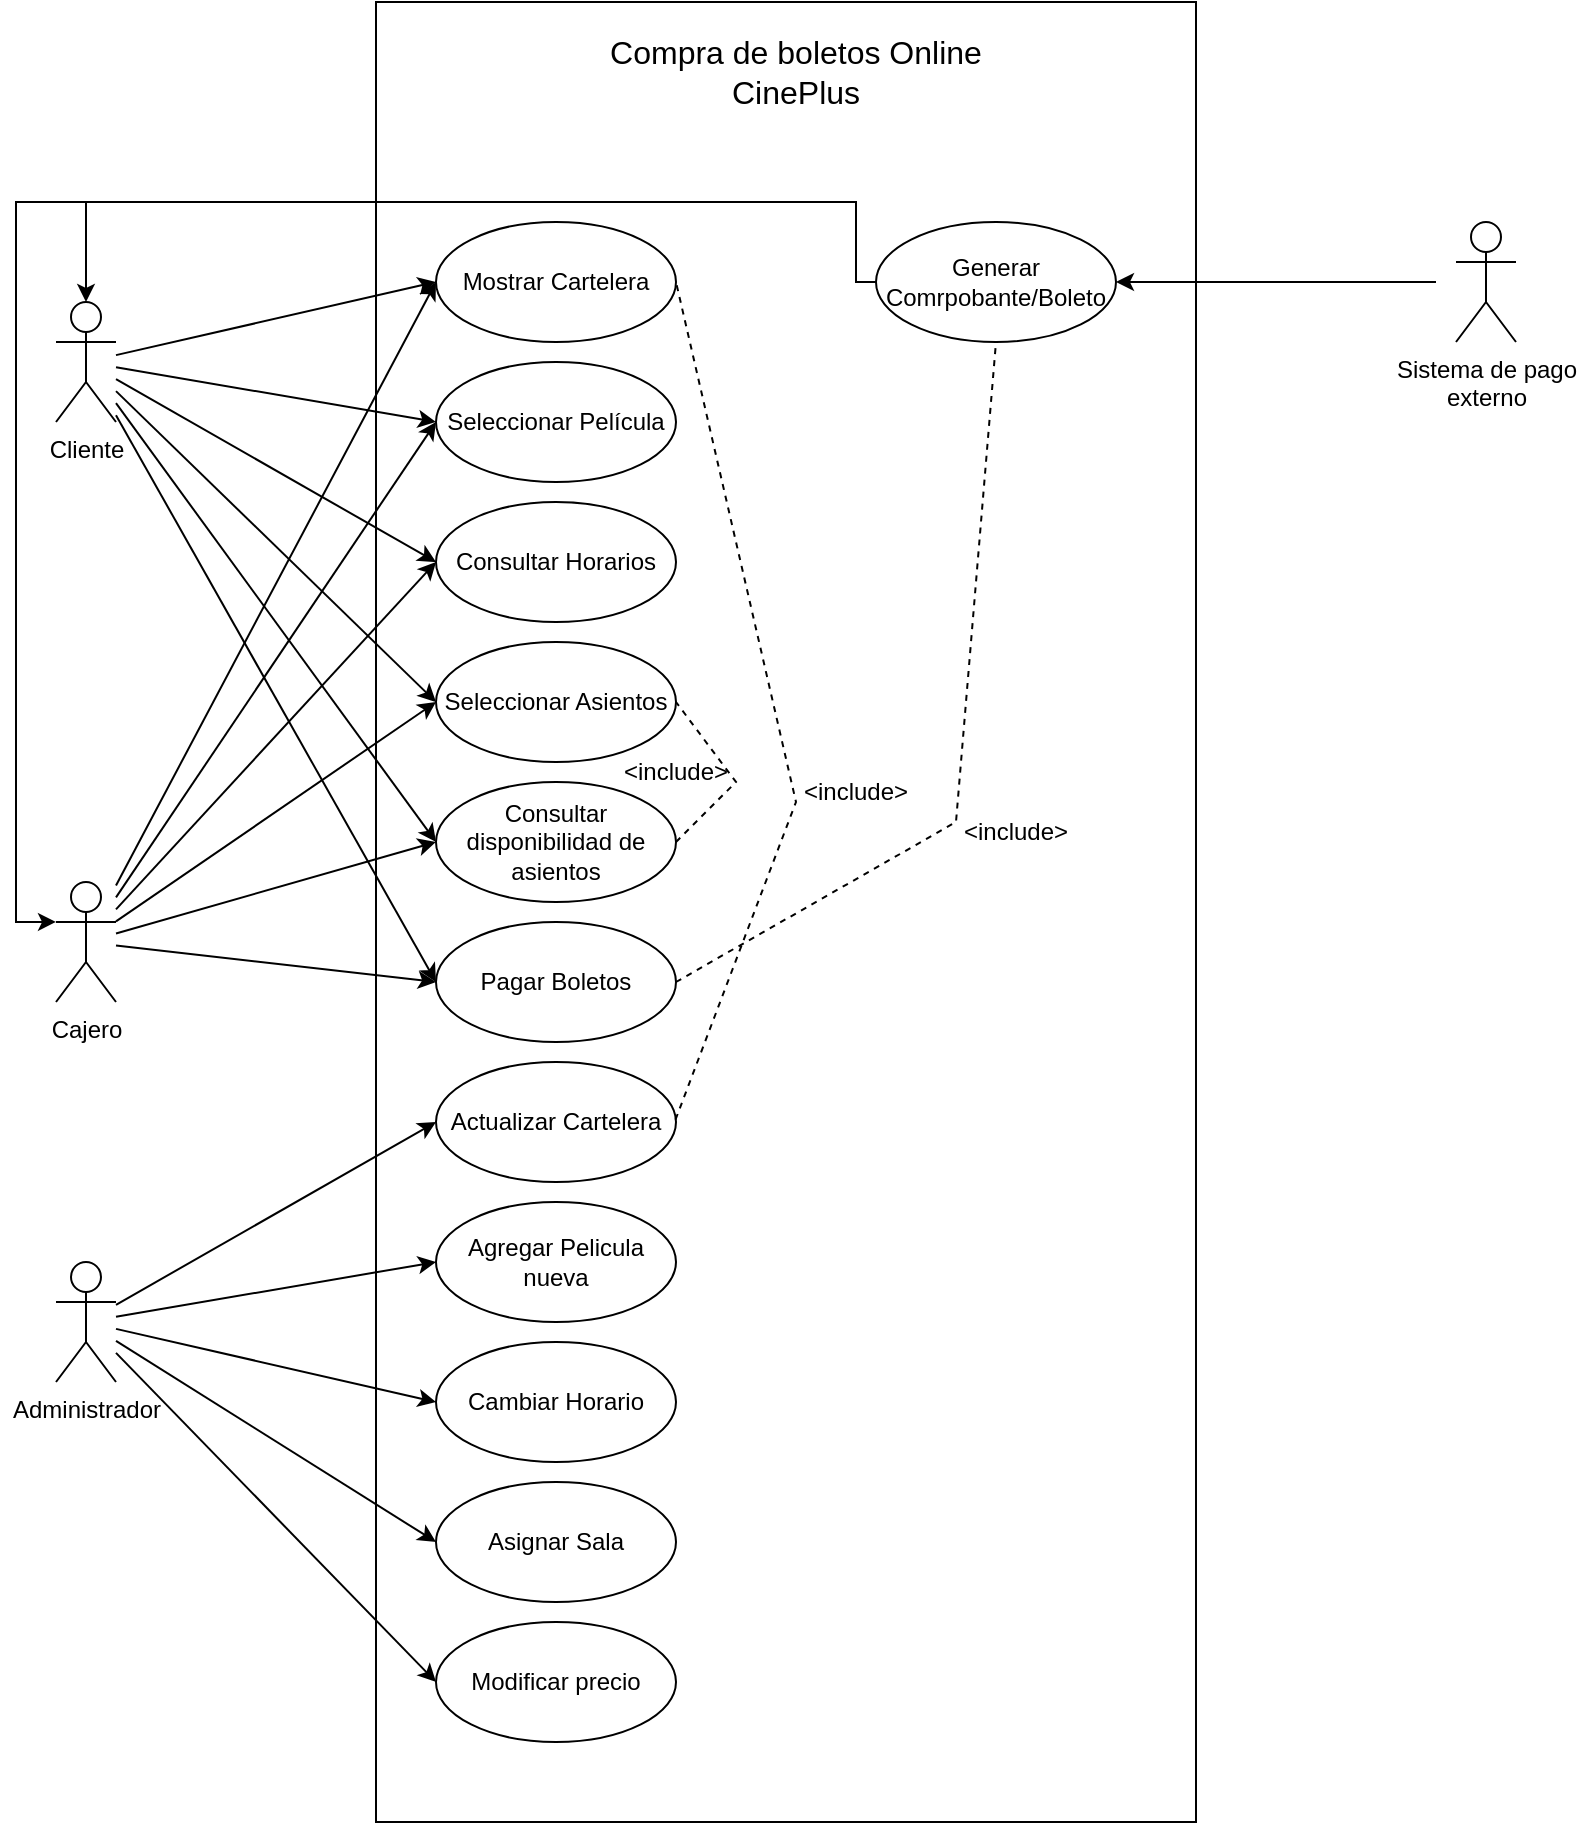 <mxfile version="28.2.7">
  <diagram name="Página-1" id="AfXVCvcCckMgPdGUNOZB">
    <mxGraphModel dx="1722" dy="919" grid="1" gridSize="10" guides="1" tooltips="1" connect="1" arrows="1" fold="1" page="1" pageScale="1" pageWidth="827" pageHeight="1169" math="0" shadow="0">
      <root>
        <mxCell id="0" />
        <mxCell id="1" parent="0" />
        <mxCell id="TIiHsKyqY6bqQjSK_qeh-1" value="" style="rounded=0;whiteSpace=wrap;html=1;" vertex="1" parent="1">
          <mxGeometry x="190" width="410" height="910" as="geometry" />
        </mxCell>
        <mxCell id="TIiHsKyqY6bqQjSK_qeh-2" value="&lt;font style=&quot;font-size: 16px;&quot;&gt;Compra de boletos Online CinePlus&lt;/font&gt;" style="text;html=1;whiteSpace=wrap;strokeColor=none;fillColor=none;align=center;verticalAlign=middle;rounded=0;" vertex="1" parent="1">
          <mxGeometry x="300" y="20" width="200" height="30" as="geometry" />
        </mxCell>
        <mxCell id="TIiHsKyqY6bqQjSK_qeh-4" value="Mostrar Cartelera" style="ellipse;whiteSpace=wrap;html=1;" vertex="1" parent="1">
          <mxGeometry x="220" y="110" width="120" height="60" as="geometry" />
        </mxCell>
        <mxCell id="TIiHsKyqY6bqQjSK_qeh-5" value="Seleccionar Película" style="ellipse;whiteSpace=wrap;html=1;" vertex="1" parent="1">
          <mxGeometry x="220" y="180" width="120" height="60" as="geometry" />
        </mxCell>
        <mxCell id="TIiHsKyqY6bqQjSK_qeh-6" value="Seleccionar Asientos" style="ellipse;whiteSpace=wrap;html=1;" vertex="1" parent="1">
          <mxGeometry x="220" y="320" width="120" height="60" as="geometry" />
        </mxCell>
        <mxCell id="TIiHsKyqY6bqQjSK_qeh-7" value="Pagar Boletos" style="ellipse;whiteSpace=wrap;html=1;" vertex="1" parent="1">
          <mxGeometry x="220" y="460" width="120" height="60" as="geometry" />
        </mxCell>
        <mxCell id="TIiHsKyqY6bqQjSK_qeh-10" value="Generar Comrpobante/Boleto" style="ellipse;whiteSpace=wrap;html=1;" vertex="1" parent="1">
          <mxGeometry x="440" y="110" width="120" height="60" as="geometry" />
        </mxCell>
        <mxCell id="TIiHsKyqY6bqQjSK_qeh-11" value="Actualizar Cartelera" style="ellipse;whiteSpace=wrap;html=1;" vertex="1" parent="1">
          <mxGeometry x="220" y="530" width="120" height="60" as="geometry" />
        </mxCell>
        <mxCell id="TIiHsKyqY6bqQjSK_qeh-12" value="Agregar Pelicula nueva" style="ellipse;whiteSpace=wrap;html=1;" vertex="1" parent="1">
          <mxGeometry x="220" y="600" width="120" height="60" as="geometry" />
        </mxCell>
        <mxCell id="TIiHsKyqY6bqQjSK_qeh-13" value="Cambiar Horario" style="ellipse;whiteSpace=wrap;html=1;" vertex="1" parent="1">
          <mxGeometry x="220" y="670" width="120" height="60" as="geometry" />
        </mxCell>
        <mxCell id="TIiHsKyqY6bqQjSK_qeh-14" value="Asignar Sala" style="ellipse;whiteSpace=wrap;html=1;" vertex="1" parent="1">
          <mxGeometry x="220" y="740" width="120" height="60" as="geometry" />
        </mxCell>
        <mxCell id="TIiHsKyqY6bqQjSK_qeh-15" value="Modificar precio" style="ellipse;whiteSpace=wrap;html=1;" vertex="1" parent="1">
          <mxGeometry x="220" y="810" width="120" height="60" as="geometry" />
        </mxCell>
        <mxCell id="TIiHsKyqY6bqQjSK_qeh-16" value="Consultar disponibilidad de asientos" style="ellipse;whiteSpace=wrap;html=1;" vertex="1" parent="1">
          <mxGeometry x="220" y="390" width="120" height="60" as="geometry" />
        </mxCell>
        <mxCell id="TIiHsKyqY6bqQjSK_qeh-17" value="Cliente" style="shape=umlActor;verticalLabelPosition=bottom;verticalAlign=top;html=1;outlineConnect=0;" vertex="1" parent="1">
          <mxGeometry x="30" y="150" width="30" height="60" as="geometry" />
        </mxCell>
        <mxCell id="TIiHsKyqY6bqQjSK_qeh-18" value="Sistema de pago&lt;br&gt;externo" style="shape=umlActor;verticalLabelPosition=bottom;verticalAlign=top;html=1;outlineConnect=0;" vertex="1" parent="1">
          <mxGeometry x="730" y="110" width="30" height="60" as="geometry" />
        </mxCell>
        <mxCell id="TIiHsKyqY6bqQjSK_qeh-19" value="Administrador" style="shape=umlActor;verticalLabelPosition=bottom;verticalAlign=top;html=1;outlineConnect=0;" vertex="1" parent="1">
          <mxGeometry x="30" y="630" width="30" height="60" as="geometry" />
        </mxCell>
        <mxCell id="TIiHsKyqY6bqQjSK_qeh-21" value="Consultar Horarios" style="ellipse;whiteSpace=wrap;html=1;" vertex="1" parent="1">
          <mxGeometry x="220" y="250" width="120" height="60" as="geometry" />
        </mxCell>
        <mxCell id="TIiHsKyqY6bqQjSK_qeh-24" value="" style="endArrow=classic;html=1;rounded=0;entryX=0;entryY=0.5;entryDx=0;entryDy=0;" edge="1" parent="1" source="TIiHsKyqY6bqQjSK_qeh-17" target="TIiHsKyqY6bqQjSK_qeh-4">
          <mxGeometry width="50" height="50" relative="1" as="geometry">
            <mxPoint x="90" y="110" as="sourcePoint" />
            <mxPoint x="120" y="300" as="targetPoint" />
          </mxGeometry>
        </mxCell>
        <mxCell id="TIiHsKyqY6bqQjSK_qeh-25" value="" style="endArrow=classic;html=1;rounded=0;entryX=0;entryY=0.5;entryDx=0;entryDy=0;" edge="1" parent="1" source="TIiHsKyqY6bqQjSK_qeh-17" target="TIiHsKyqY6bqQjSK_qeh-5">
          <mxGeometry width="50" height="50" relative="1" as="geometry">
            <mxPoint x="70" y="350" as="sourcePoint" />
            <mxPoint x="330" y="270" as="targetPoint" />
          </mxGeometry>
        </mxCell>
        <mxCell id="TIiHsKyqY6bqQjSK_qeh-26" value="" style="endArrow=classic;html=1;rounded=0;entryX=0;entryY=0.5;entryDx=0;entryDy=0;" edge="1" parent="1" source="TIiHsKyqY6bqQjSK_qeh-17" target="TIiHsKyqY6bqQjSK_qeh-21">
          <mxGeometry width="50" height="50" relative="1" as="geometry">
            <mxPoint x="70" y="350" as="sourcePoint" />
            <mxPoint x="350" y="370" as="targetPoint" />
          </mxGeometry>
        </mxCell>
        <mxCell id="TIiHsKyqY6bqQjSK_qeh-28" value="" style="endArrow=classic;html=1;rounded=0;entryX=0;entryY=0.5;entryDx=0;entryDy=0;" edge="1" parent="1" source="TIiHsKyqY6bqQjSK_qeh-17" target="TIiHsKyqY6bqQjSK_qeh-6">
          <mxGeometry width="50" height="50" relative="1" as="geometry">
            <mxPoint x="70" y="350" as="sourcePoint" />
            <mxPoint x="460" y="400" as="targetPoint" />
          </mxGeometry>
        </mxCell>
        <mxCell id="TIiHsKyqY6bqQjSK_qeh-29" value="" style="endArrow=classic;html=1;rounded=0;entryX=0;entryY=0.5;entryDx=0;entryDy=0;" edge="1" parent="1" source="TIiHsKyqY6bqQjSK_qeh-17" target="TIiHsKyqY6bqQjSK_qeh-16">
          <mxGeometry width="50" height="50" relative="1" as="geometry">
            <mxPoint x="70" y="350" as="sourcePoint" />
            <mxPoint x="360" y="480" as="targetPoint" />
          </mxGeometry>
        </mxCell>
        <mxCell id="TIiHsKyqY6bqQjSK_qeh-30" value="" style="endArrow=classic;html=1;rounded=0;entryX=0;entryY=0.5;entryDx=0;entryDy=0;" edge="1" parent="1" source="TIiHsKyqY6bqQjSK_qeh-17" target="TIiHsKyqY6bqQjSK_qeh-7">
          <mxGeometry width="50" height="50" relative="1" as="geometry">
            <mxPoint x="70" y="350" as="sourcePoint" />
            <mxPoint x="350" y="590" as="targetPoint" />
          </mxGeometry>
        </mxCell>
        <mxCell id="TIiHsKyqY6bqQjSK_qeh-31" value="" style="endArrow=classic;html=1;rounded=0;entryX=1;entryY=0.5;entryDx=0;entryDy=0;" edge="1" parent="1" target="TIiHsKyqY6bqQjSK_qeh-10">
          <mxGeometry width="50" height="50" relative="1" as="geometry">
            <mxPoint x="720" y="140" as="sourcePoint" />
            <mxPoint x="690" y="200" as="targetPoint" />
          </mxGeometry>
        </mxCell>
        <mxCell id="TIiHsKyqY6bqQjSK_qeh-32" value="" style="endArrow=classic;html=1;rounded=0;entryX=0;entryY=0.5;entryDx=0;entryDy=0;" edge="1" parent="1" source="TIiHsKyqY6bqQjSK_qeh-19" target="TIiHsKyqY6bqQjSK_qeh-11">
          <mxGeometry width="50" height="50" relative="1" as="geometry">
            <mxPoint x="720" y="410" as="sourcePoint" />
            <mxPoint x="700" y="310" as="targetPoint" />
          </mxGeometry>
        </mxCell>
        <mxCell id="TIiHsKyqY6bqQjSK_qeh-33" value="" style="endArrow=classic;html=1;rounded=0;entryX=0;entryY=0.5;entryDx=0;entryDy=0;" edge="1" parent="1" source="TIiHsKyqY6bqQjSK_qeh-19" target="TIiHsKyqY6bqQjSK_qeh-12">
          <mxGeometry width="50" height="50" relative="1" as="geometry">
            <mxPoint x="60" y="650" as="sourcePoint" />
            <mxPoint x="620" y="320" as="targetPoint" />
          </mxGeometry>
        </mxCell>
        <mxCell id="TIiHsKyqY6bqQjSK_qeh-34" value="" style="endArrow=classic;html=1;rounded=0;entryX=0;entryY=0.5;entryDx=0;entryDy=0;" edge="1" parent="1" source="TIiHsKyqY6bqQjSK_qeh-19" target="TIiHsKyqY6bqQjSK_qeh-13">
          <mxGeometry width="50" height="50" relative="1" as="geometry">
            <mxPoint x="720" y="410" as="sourcePoint" />
            <mxPoint x="640" y="370" as="targetPoint" />
          </mxGeometry>
        </mxCell>
        <mxCell id="TIiHsKyqY6bqQjSK_qeh-35" value="" style="endArrow=classic;html=1;rounded=0;entryX=0;entryY=0.5;entryDx=0;entryDy=0;" edge="1" parent="1" source="TIiHsKyqY6bqQjSK_qeh-19" target="TIiHsKyqY6bqQjSK_qeh-14">
          <mxGeometry width="50" height="50" relative="1" as="geometry">
            <mxPoint x="720" y="410" as="sourcePoint" />
            <mxPoint x="640" y="430" as="targetPoint" />
          </mxGeometry>
        </mxCell>
        <mxCell id="TIiHsKyqY6bqQjSK_qeh-36" value="" style="endArrow=classic;html=1;rounded=0;entryX=0;entryY=0.5;entryDx=0;entryDy=0;" edge="1" parent="1" source="TIiHsKyqY6bqQjSK_qeh-19" target="TIiHsKyqY6bqQjSK_qeh-15">
          <mxGeometry width="50" height="50" relative="1" as="geometry">
            <mxPoint x="720" y="410" as="sourcePoint" />
            <mxPoint x="730" y="540" as="targetPoint" />
          </mxGeometry>
        </mxCell>
        <mxCell id="TIiHsKyqY6bqQjSK_qeh-38" value="" style="endArrow=none;dashed=1;html=1;rounded=0;exitX=1;exitY=0.5;exitDx=0;exitDy=0;entryX=1;entryY=0.5;entryDx=0;entryDy=0;" edge="1" parent="1" source="TIiHsKyqY6bqQjSK_qeh-16" target="TIiHsKyqY6bqQjSK_qeh-6">
          <mxGeometry width="50" height="50" relative="1" as="geometry">
            <mxPoint x="390" y="420" as="sourcePoint" />
            <mxPoint x="440" y="370" as="targetPoint" />
            <Array as="points">
              <mxPoint x="370" y="390" />
            </Array>
          </mxGeometry>
        </mxCell>
        <mxCell id="TIiHsKyqY6bqQjSK_qeh-39" value="&amp;lt;include&amp;gt;" style="text;html=1;whiteSpace=wrap;strokeColor=none;fillColor=none;align=center;verticalAlign=middle;rounded=0;" vertex="1" parent="1">
          <mxGeometry x="310" y="370" width="60" height="30" as="geometry" />
        </mxCell>
        <mxCell id="TIiHsKyqY6bqQjSK_qeh-41" value="" style="endArrow=none;dashed=1;html=1;rounded=0;entryX=1;entryY=0.5;entryDx=0;entryDy=0;exitX=0.998;exitY=0.48;exitDx=0;exitDy=0;exitPerimeter=0;" edge="1" parent="1" source="TIiHsKyqY6bqQjSK_qeh-11" target="TIiHsKyqY6bqQjSK_qeh-4">
          <mxGeometry width="50" height="50" relative="1" as="geometry">
            <mxPoint x="340" y="640" as="sourcePoint" />
            <mxPoint x="460" y="140.0" as="targetPoint" />
            <Array as="points">
              <mxPoint x="400" y="400" />
            </Array>
          </mxGeometry>
        </mxCell>
        <mxCell id="TIiHsKyqY6bqQjSK_qeh-42" value="&amp;lt;include&amp;gt;" style="text;html=1;whiteSpace=wrap;strokeColor=none;fillColor=none;align=center;verticalAlign=middle;rounded=0;" vertex="1" parent="1">
          <mxGeometry x="400" y="380" width="60" height="30" as="geometry" />
        </mxCell>
        <mxCell id="TIiHsKyqY6bqQjSK_qeh-43" value="Cajero" style="shape=umlActor;verticalLabelPosition=bottom;verticalAlign=top;html=1;outlineConnect=0;" vertex="1" parent="1">
          <mxGeometry x="30" y="440" width="30" height="60" as="geometry" />
        </mxCell>
        <mxCell id="TIiHsKyqY6bqQjSK_qeh-44" value="" style="endArrow=classic;html=1;rounded=0;entryX=0;entryY=0.5;entryDx=0;entryDy=0;" edge="1" parent="1" source="TIiHsKyqY6bqQjSK_qeh-43" target="TIiHsKyqY6bqQjSK_qeh-4">
          <mxGeometry width="50" height="50" relative="1" as="geometry">
            <mxPoint x="51" y="468" as="sourcePoint" />
            <mxPoint x="221" y="440" as="targetPoint" />
          </mxGeometry>
        </mxCell>
        <mxCell id="TIiHsKyqY6bqQjSK_qeh-45" value="" style="endArrow=classic;html=1;rounded=0;entryX=0;entryY=0.5;entryDx=0;entryDy=0;" edge="1" parent="1" source="TIiHsKyqY6bqQjSK_qeh-43" target="TIiHsKyqY6bqQjSK_qeh-5">
          <mxGeometry width="50" height="50" relative="1" as="geometry">
            <mxPoint x="51" y="473" as="sourcePoint" />
            <mxPoint x="221" y="510" as="targetPoint" />
          </mxGeometry>
        </mxCell>
        <mxCell id="TIiHsKyqY6bqQjSK_qeh-46" value="" style="endArrow=classic;html=1;rounded=0;entryX=0;entryY=0.5;entryDx=0;entryDy=0;" edge="1" parent="1" source="TIiHsKyqY6bqQjSK_qeh-43" target="TIiHsKyqY6bqQjSK_qeh-21">
          <mxGeometry width="50" height="50" relative="1" as="geometry">
            <mxPoint x="51" y="479" as="sourcePoint" />
            <mxPoint x="221" y="580" as="targetPoint" />
          </mxGeometry>
        </mxCell>
        <mxCell id="TIiHsKyqY6bqQjSK_qeh-48" value="" style="endArrow=classic;html=1;rounded=0;entryX=0;entryY=0.5;entryDx=0;entryDy=0;" edge="1" parent="1" source="TIiHsKyqY6bqQjSK_qeh-43" target="TIiHsKyqY6bqQjSK_qeh-6">
          <mxGeometry width="50" height="50" relative="1" as="geometry">
            <mxPoint x="51" y="490" as="sourcePoint" />
            <mxPoint x="221" y="720" as="targetPoint" />
          </mxGeometry>
        </mxCell>
        <mxCell id="TIiHsKyqY6bqQjSK_qeh-49" value="" style="endArrow=classic;html=1;rounded=0;entryX=0;entryY=0.5;entryDx=0;entryDy=0;" edge="1" parent="1" source="TIiHsKyqY6bqQjSK_qeh-43" target="TIiHsKyqY6bqQjSK_qeh-16">
          <mxGeometry width="50" height="50" relative="1" as="geometry">
            <mxPoint x="51" y="496" as="sourcePoint" />
            <mxPoint x="221" y="790" as="targetPoint" />
          </mxGeometry>
        </mxCell>
        <mxCell id="TIiHsKyqY6bqQjSK_qeh-50" value="" style="endArrow=classic;html=1;rounded=0;entryX=0;entryY=0.5;entryDx=0;entryDy=0;" edge="1" parent="1" source="TIiHsKyqY6bqQjSK_qeh-43" target="TIiHsKyqY6bqQjSK_qeh-7">
          <mxGeometry width="50" height="50" relative="1" as="geometry">
            <mxPoint x="50" y="500" as="sourcePoint" />
            <mxPoint x="221" y="860" as="targetPoint" />
          </mxGeometry>
        </mxCell>
        <mxCell id="TIiHsKyqY6bqQjSK_qeh-53" value="" style="endArrow=none;dashed=1;html=1;rounded=0;exitX=1;exitY=0.5;exitDx=0;exitDy=0;entryX=0.5;entryY=1;entryDx=0;entryDy=0;" edge="1" parent="1" source="TIiHsKyqY6bqQjSK_qeh-7" target="TIiHsKyqY6bqQjSK_qeh-10">
          <mxGeometry width="50" height="50" relative="1" as="geometry">
            <mxPoint x="414" y="610" as="sourcePoint" />
            <mxPoint x="574" y="220" as="targetPoint" />
            <Array as="points">
              <mxPoint x="480" y="410" />
            </Array>
          </mxGeometry>
        </mxCell>
        <mxCell id="TIiHsKyqY6bqQjSK_qeh-54" value="&amp;lt;include&amp;gt;" style="text;html=1;whiteSpace=wrap;strokeColor=none;fillColor=none;align=center;verticalAlign=middle;rounded=0;" vertex="1" parent="1">
          <mxGeometry x="480" y="400" width="60" height="30" as="geometry" />
        </mxCell>
        <mxCell id="TIiHsKyqY6bqQjSK_qeh-55" style="edgeStyle=orthogonalEdgeStyle;rounded=0;orthogonalLoop=1;jettySize=auto;html=1;entryX=0.5;entryY=0;entryDx=0;entryDy=0;entryPerimeter=0;exitX=0;exitY=0.5;exitDx=0;exitDy=0;" edge="1" parent="1" source="TIiHsKyqY6bqQjSK_qeh-10" target="TIiHsKyqY6bqQjSK_qeh-17">
          <mxGeometry relative="1" as="geometry">
            <Array as="points">
              <mxPoint x="430" y="140" />
              <mxPoint x="430" y="100" />
              <mxPoint x="45" y="100" />
            </Array>
          </mxGeometry>
        </mxCell>
        <mxCell id="TIiHsKyqY6bqQjSK_qeh-56" style="edgeStyle=orthogonalEdgeStyle;rounded=0;orthogonalLoop=1;jettySize=auto;html=1;entryX=0;entryY=0.333;entryDx=0;entryDy=0;entryPerimeter=0;exitX=0;exitY=0.5;exitDx=0;exitDy=0;" edge="1" parent="1" source="TIiHsKyqY6bqQjSK_qeh-10" target="TIiHsKyqY6bqQjSK_qeh-43">
          <mxGeometry relative="1" as="geometry">
            <Array as="points">
              <mxPoint x="430" y="140" />
              <mxPoint x="430" y="100" />
              <mxPoint x="10" y="100" />
              <mxPoint x="10" y="460" />
            </Array>
          </mxGeometry>
        </mxCell>
      </root>
    </mxGraphModel>
  </diagram>
</mxfile>
